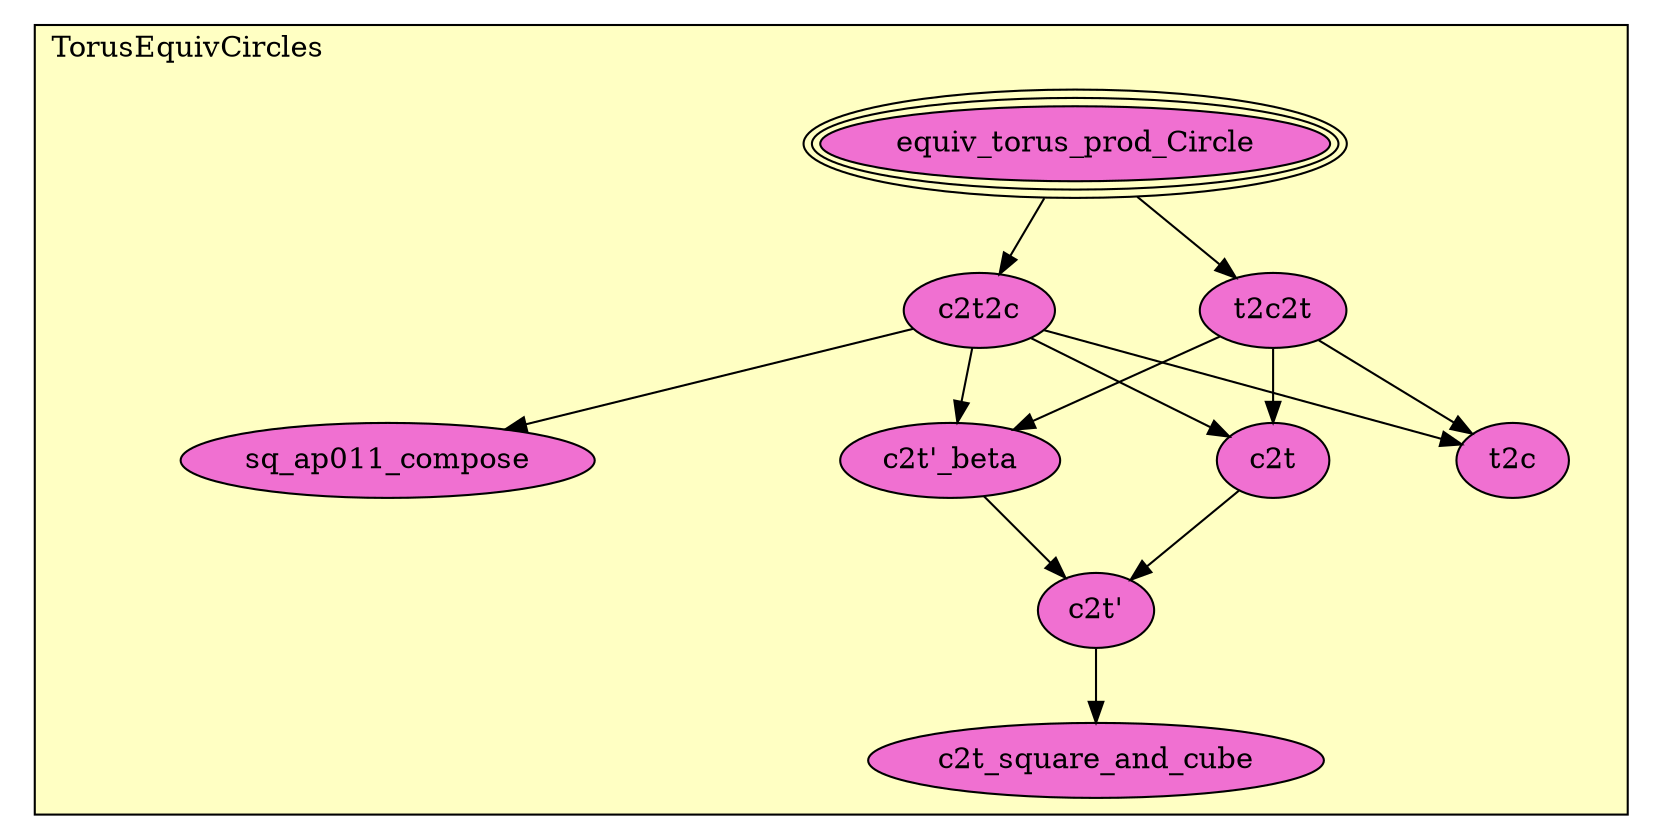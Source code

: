 digraph HoTT_Spaces_Torus_TorusEquivCircles {
  graph [ratio=0.5]
  node [style=filled]
TorusEquivCircles_equiv_torus_prod_Circle [label="equiv_torus_prod_Circle", URL=<TorusEquivCircles.html#equiv_torus_prod_Circle>, peripheries=3, fillcolor="#F070D1"] ;
TorusEquivCircles_c2t2c [label="c2t2c", URL=<TorusEquivCircles.html#c2t2c>, fillcolor="#F070D1"] ;
TorusEquivCircles_sq_ap011_compose [label="sq_ap011_compose", URL=<TorusEquivCircles.html#sq_ap011_compose>, fillcolor="#F070D1"] ;
TorusEquivCircles_t2c2t [label="t2c2t", URL=<TorusEquivCircles.html#t2c2t>, fillcolor="#F070D1"] ;
TorusEquivCircles_c2t__beta [label="c2t'_beta", URL=<TorusEquivCircles.html#c2t'_beta>, fillcolor="#F070D1"] ;
TorusEquivCircles_c2t [label="c2t", URL=<TorusEquivCircles.html#c2t>, fillcolor="#F070D1"] ;
TorusEquivCircles_c2t_ [label="c2t'", URL=<TorusEquivCircles.html#c2t'>, fillcolor="#F070D1"] ;
TorusEquivCircles_t2c [label="t2c", URL=<TorusEquivCircles.html#t2c>, fillcolor="#F070D1"] ;
TorusEquivCircles_c2t_square_and_cube [label="c2t_square_and_cube", URL=<TorusEquivCircles.html#c2t_square_and_cube>, fillcolor="#F070D1"] ;
  TorusEquivCircles_equiv_torus_prod_Circle -> TorusEquivCircles_c2t2c [] ;
  TorusEquivCircles_equiv_torus_prod_Circle -> TorusEquivCircles_t2c2t [] ;
  TorusEquivCircles_c2t2c -> TorusEquivCircles_sq_ap011_compose [] ;
  TorusEquivCircles_c2t2c -> TorusEquivCircles_c2t__beta [] ;
  TorusEquivCircles_c2t2c -> TorusEquivCircles_c2t [] ;
  TorusEquivCircles_c2t2c -> TorusEquivCircles_t2c [] ;
  TorusEquivCircles_t2c2t -> TorusEquivCircles_c2t__beta [] ;
  TorusEquivCircles_t2c2t -> TorusEquivCircles_c2t [] ;
  TorusEquivCircles_t2c2t -> TorusEquivCircles_t2c [] ;
  TorusEquivCircles_c2t__beta -> TorusEquivCircles_c2t_ [] ;
  TorusEquivCircles_c2t -> TorusEquivCircles_c2t_ [] ;
  TorusEquivCircles_c2t_ -> TorusEquivCircles_c2t_square_and_cube [] ;
subgraph cluster_TorusEquivCircles { label="TorusEquivCircles"; fillcolor="#FFFFC3"; labeljust=l; style=filled 
TorusEquivCircles_c2t_square_and_cube; TorusEquivCircles_t2c; TorusEquivCircles_c2t_; TorusEquivCircles_c2t; TorusEquivCircles_c2t__beta; TorusEquivCircles_t2c2t; TorusEquivCircles_sq_ap011_compose; TorusEquivCircles_c2t2c; TorusEquivCircles_equiv_torus_prod_Circle; };
} /* END */
